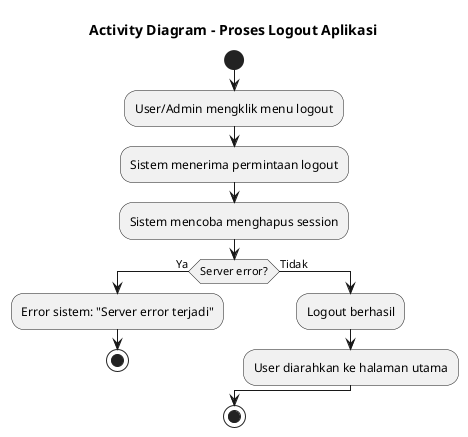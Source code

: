 @startuml
title Activity Diagram - Proses Logout Aplikasi
start

:User/Admin mengklik menu logout;

:Sistem menerima permintaan logout;

:Sistem mencoba menghapus session;

if (Server error?) then (Ya)
    :Error sistem: "Server error terjadi";
    stop
else (Tidak)
    :Logout berhasil;
    :User diarahkan ke halaman utama;
endif

stop
@enduml

